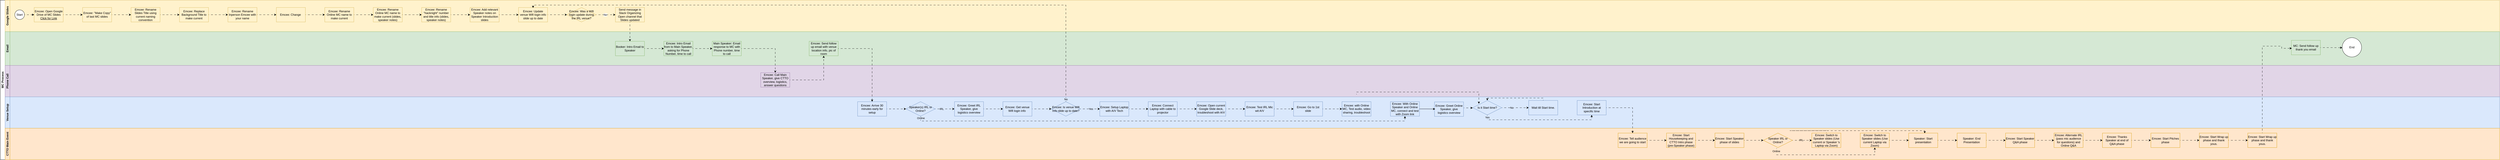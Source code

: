 <mxfile version="26.0.10">
  <diagram id="prtHgNgQTEPvFCAcTncT" name="Page-1">
    <mxGraphModel dx="3877" dy="2023" grid="1" gridSize="10" guides="1" tooltips="1" connect="1" arrows="1" fold="1" page="1" pageScale="1" pageWidth="827" pageHeight="1169" math="0" shadow="0">
      <root>
        <mxCell id="0" />
        <mxCell id="1" parent="0" />
        <mxCell id="dNxyNK7c78bLwvsdeMH5-19" value="MC Process" style="swimlane;html=1;childLayout=stackLayout;resizeParent=1;resizeParentMax=0;horizontal=0;startSize=20;horizontalStack=0;" parent="1" vertex="1">
          <mxGeometry x="160" y="120" width="10320" height="660" as="geometry" />
        </mxCell>
        <mxCell id="dNxyNK7c78bLwvsdeMH5-27" value="" style="edgeStyle=orthogonalEdgeStyle;rounded=0;orthogonalLoop=1;jettySize=auto;html=1;dashed=1;endArrow=none;endFill=0;flowAnimation=1;" parent="dNxyNK7c78bLwvsdeMH5-19" edge="1">
          <mxGeometry relative="1" as="geometry">
            <mxPoint x="180" y="90.0" as="sourcePoint" />
            <mxPoint x="180.029" y="150" as="targetPoint" />
          </mxGeometry>
        </mxCell>
        <mxCell id="dNxyNK7c78bLwvsdeMH5-31" style="edgeStyle=orthogonalEdgeStyle;rounded=0;orthogonalLoop=1;jettySize=auto;html=1;endArrow=classic;endFill=1;flowAnimation=1;" parent="dNxyNK7c78bLwvsdeMH5-19" edge="1">
          <mxGeometry relative="1" as="geometry">
            <mxPoint x="300.029" y="160.029" as="sourcePoint" />
            <mxPoint x="300" y="90.0" as="targetPoint" />
          </mxGeometry>
        </mxCell>
        <mxCell id="dNxyNK7c78bLwvsdeMH5-35" style="edgeStyle=orthogonalEdgeStyle;rounded=0;orthogonalLoop=1;jettySize=auto;html=1;endArrow=classic;endFill=1;" parent="dNxyNK7c78bLwvsdeMH5-19" edge="1">
          <mxGeometry relative="1" as="geometry">
            <mxPoint x="300" y="200" as="sourcePoint" />
          </mxGeometry>
        </mxCell>
        <mxCell id="dNxyNK7c78bLwvsdeMH5-38" style="edgeStyle=orthogonalEdgeStyle;rounded=0;orthogonalLoop=1;jettySize=auto;html=1;endArrow=classic;endFill=1;" parent="dNxyNK7c78bLwvsdeMH5-19" edge="1">
          <mxGeometry relative="1" as="geometry">
            <Array as="points">
              <mxPoint x="180" y="340" />
              <mxPoint x="400" y="340" />
            </Array>
            <mxPoint x="180.029" y="210" as="sourcePoint" />
          </mxGeometry>
        </mxCell>
        <mxCell id="JT1Y_9tIaNJaj05C3qr--105" value="Google Slides" style="swimlane;html=1;startSize=20;horizontal=0;fillColor=#fff2cc;strokeColor=#d6b656;swimlaneFillColor=#FFF2CC;" parent="dNxyNK7c78bLwvsdeMH5-19" vertex="1">
          <mxGeometry x="20" width="10300" height="130" as="geometry" />
        </mxCell>
        <mxCell id="JT1Y_9tIaNJaj05C3qr--108" value="" style="edgeStyle=orthogonalEdgeStyle;rounded=0;orthogonalLoop=1;jettySize=auto;html=1;" parent="JT1Y_9tIaNJaj05C3qr--105" edge="1">
          <mxGeometry relative="1" as="geometry">
            <mxPoint x="200" y="60.0" as="sourcePoint" />
          </mxGeometry>
        </mxCell>
        <mxCell id="JT1Y_9tIaNJaj05C3qr--111" value="" style="edgeStyle=orthogonalEdgeStyle;rounded=0;orthogonalLoop=1;jettySize=auto;html=1;" parent="JT1Y_9tIaNJaj05C3qr--105" edge="1">
          <mxGeometry relative="1" as="geometry">
            <mxPoint x="440" y="40" as="sourcePoint" />
          </mxGeometry>
        </mxCell>
        <mxCell id="JT1Y_9tIaNJaj05C3qr--112" value="" style="edgeStyle=orthogonalEdgeStyle;rounded=0;orthogonalLoop=1;jettySize=auto;html=1;" parent="JT1Y_9tIaNJaj05C3qr--105" edge="1">
          <mxGeometry relative="1" as="geometry">
            <mxPoint x="1050" y="40" as="sourcePoint" />
          </mxGeometry>
        </mxCell>
        <mxCell id="JT1Y_9tIaNJaj05C3qr--106" value="" style="edgeStyle=orthogonalEdgeStyle;rounded=0;orthogonalLoop=1;jettySize=auto;html=1;entryX=0;entryY=0.5;entryDx=0;entryDy=0;flowAnimation=1;" parent="JT1Y_9tIaNJaj05C3qr--105" source="JT1Y_9tIaNJaj05C3qr--107" target="JT1Y_9tIaNJaj05C3qr--110" edge="1">
          <mxGeometry relative="1" as="geometry">
            <mxPoint x="120" y="80.0" as="targetPoint" />
          </mxGeometry>
        </mxCell>
        <mxCell id="JT1Y_9tIaNJaj05C3qr--107" value="Start" style="ellipse;whiteSpace=wrap;html=1;" parent="JT1Y_9tIaNJaj05C3qr--105" vertex="1">
          <mxGeometry x="40" y="40" width="40" height="40" as="geometry" />
        </mxCell>
        <mxCell id="JT1Y_9tIaNJaj05C3qr--109" value="" style="edgeStyle=orthogonalEdgeStyle;rounded=0;orthogonalLoop=1;jettySize=auto;html=1;flowAnimation=1;" parent="JT1Y_9tIaNJaj05C3qr--105" source="JT1Y_9tIaNJaj05C3qr--110" target="JT1Y_9tIaNJaj05C3qr--114" edge="1">
          <mxGeometry relative="1" as="geometry" />
        </mxCell>
        <UserObject label="Emcee:&amp;nbsp;Open Google Drive of MC Slides&lt;div&gt;&lt;u&gt;Click for Link&lt;/u&gt;&lt;/div&gt;" link="https://drive.google.com/drive/u/0/folders/1-Nutsg_LwCmJnNohKdq3YH4E-GvBCHed" linkTarget="_blank" id="JT1Y_9tIaNJaj05C3qr--110">
          <mxCell style="rounded=0;whiteSpace=wrap;html=1;fillColor=#FFF2CC;strokeColor=#D6B656;comic=0;" parent="JT1Y_9tIaNJaj05C3qr--105" vertex="1">
            <mxGeometry x="120" y="30" width="120" height="60" as="geometry" />
          </mxCell>
        </UserObject>
        <mxCell id="JT1Y_9tIaNJaj05C3qr--113" value="" style="edgeStyle=orthogonalEdgeStyle;rounded=0;orthogonalLoop=1;jettySize=auto;html=1;flowAnimation=1;" parent="JT1Y_9tIaNJaj05C3qr--105" source="JT1Y_9tIaNJaj05C3qr--114" target="JT1Y_9tIaNJaj05C3qr--115" edge="1">
          <mxGeometry relative="1" as="geometry" />
        </mxCell>
        <mxCell id="JT1Y_9tIaNJaj05C3qr--114" value="Emcee:&amp;nbsp;&quot;Make Copy&quot; of last MC slides" style="rounded=0;whiteSpace=wrap;html=1;fillColor=#FFF2CC;strokeColor=#D6B656;" parent="JT1Y_9tIaNJaj05C3qr--105" vertex="1">
          <mxGeometry x="320" y="30" width="120" height="60" as="geometry" />
        </mxCell>
        <mxCell id="JT1Y_9tIaNJaj05C3qr--118" value="" style="edgeStyle=orthogonalEdgeStyle;rounded=0;orthogonalLoop=1;jettySize=auto;html=1;flowAnimation=1;" parent="JT1Y_9tIaNJaj05C3qr--105" source="JT1Y_9tIaNJaj05C3qr--115" target="JT1Y_9tIaNJaj05C3qr--117" edge="1">
          <mxGeometry relative="1" as="geometry" />
        </mxCell>
        <mxCell id="JT1Y_9tIaNJaj05C3qr--115" value="Emcee: Rename Slides Title using current naming convention" style="rounded=0;whiteSpace=wrap;html=1;fillColor=#FFF2CC;strokeColor=#D6B656;" parent="JT1Y_9tIaNJaj05C3qr--105" vertex="1">
          <mxGeometry x="520" y="30" width="120" height="60" as="geometry" />
        </mxCell>
        <mxCell id="JT1Y_9tIaNJaj05C3qr--120" value="" style="edgeStyle=orthogonalEdgeStyle;rounded=0;orthogonalLoop=1;jettySize=auto;html=1;flowAnimation=1;" parent="JT1Y_9tIaNJaj05C3qr--105" source="JT1Y_9tIaNJaj05C3qr--117" target="JT1Y_9tIaNJaj05C3qr--119" edge="1">
          <mxGeometry relative="1" as="geometry" />
        </mxCell>
        <mxCell id="JT1Y_9tIaNJaj05C3qr--117" value="Emcee: Replace Background Title to make current" style="rounded=0;whiteSpace=wrap;html=1;fillColor=#FFF2CC;strokeColor=#D6B656;" parent="JT1Y_9tIaNJaj05C3qr--105" vertex="1">
          <mxGeometry x="720" y="30" width="120" height="60" as="geometry" />
        </mxCell>
        <mxCell id="JT1Y_9tIaNJaj05C3qr--122" value="" style="edgeStyle=orthogonalEdgeStyle;rounded=0;orthogonalLoop=1;jettySize=auto;html=1;flowAnimation=1;" parent="JT1Y_9tIaNJaj05C3qr--105" source="JT1Y_9tIaNJaj05C3qr--119" target="JT1Y_9tIaNJaj05C3qr--121" edge="1">
          <mxGeometry relative="1" as="geometry" />
        </mxCell>
        <mxCell id="JT1Y_9tIaNJaj05C3qr--119" value="Emcee: Rename Inperson Emcee with your name" style="rounded=0;whiteSpace=wrap;html=1;fillColor=#FFF2CC;strokeColor=#D6B656;" parent="JT1Y_9tIaNJaj05C3qr--105" vertex="1">
          <mxGeometry x="920" y="30" width="120" height="60" as="geometry" />
        </mxCell>
        <mxCell id="JT1Y_9tIaNJaj05C3qr--124" value="" style="edgeStyle=orthogonalEdgeStyle;rounded=0;orthogonalLoop=1;jettySize=auto;html=1;flowAnimation=1;" parent="JT1Y_9tIaNJaj05C3qr--105" source="JT1Y_9tIaNJaj05C3qr--121" target="JT1Y_9tIaNJaj05C3qr--123" edge="1">
          <mxGeometry relative="1" as="geometry" />
        </mxCell>
        <mxCell id="JT1Y_9tIaNJaj05C3qr--121" value="Emcee: Change&amp;nbsp;" style="rounded=0;whiteSpace=wrap;html=1;fillColor=#FFF2CC;strokeColor=#D6B656;" parent="JT1Y_9tIaNJaj05C3qr--105" vertex="1">
          <mxGeometry x="1120" y="30" width="120" height="60" as="geometry" />
        </mxCell>
        <mxCell id="JT1Y_9tIaNJaj05C3qr--126" value="" style="edgeStyle=orthogonalEdgeStyle;rounded=0;orthogonalLoop=1;jettySize=auto;html=1;flowAnimation=1;" parent="JT1Y_9tIaNJaj05C3qr--105" source="JT1Y_9tIaNJaj05C3qr--123" target="JT1Y_9tIaNJaj05C3qr--125" edge="1">
          <mxGeometry relative="1" as="geometry" />
        </mxCell>
        <mxCell id="JT1Y_9tIaNJaj05C3qr--123" value="Emcee: Rename Online MC name to make current" style="rounded=0;whiteSpace=wrap;html=1;fillColor=#FFF2CC;strokeColor=#D6B656;" parent="JT1Y_9tIaNJaj05C3qr--105" vertex="1">
          <mxGeometry x="1320" y="30" width="120" height="60" as="geometry" />
        </mxCell>
        <mxCell id="JT1Y_9tIaNJaj05C3qr--128" value="" style="edgeStyle=orthogonalEdgeStyle;rounded=0;orthogonalLoop=1;jettySize=auto;html=1;flowAnimation=1;" parent="JT1Y_9tIaNJaj05C3qr--105" source="JT1Y_9tIaNJaj05C3qr--125" target="JT1Y_9tIaNJaj05C3qr--127" edge="1">
          <mxGeometry relative="1" as="geometry" />
        </mxCell>
        <mxCell id="JT1Y_9tIaNJaj05C3qr--125" value="Emcee: Rename Online MC name to make current (slides, speaker notes)" style="rounded=0;whiteSpace=wrap;html=1;fillColor=#FFF2CC;strokeColor=#D6B656;" parent="JT1Y_9tIaNJaj05C3qr--105" vertex="1">
          <mxGeometry x="1520" y="30" width="120" height="60" as="geometry" />
        </mxCell>
        <mxCell id="JT1Y_9tIaNJaj05C3qr--130" value="" style="edgeStyle=orthogonalEdgeStyle;rounded=0;orthogonalLoop=1;jettySize=auto;html=1;flowAnimation=1;" parent="JT1Y_9tIaNJaj05C3qr--105" source="JT1Y_9tIaNJaj05C3qr--127" target="JT1Y_9tIaNJaj05C3qr--129" edge="1">
          <mxGeometry relative="1" as="geometry" />
        </mxCell>
        <mxCell id="JT1Y_9tIaNJaj05C3qr--127" value="Emcee: Rename &quot;hacknight&quot; number and title info (slides, speaker notes)" style="rounded=0;whiteSpace=wrap;html=1;fillColor=#FFF2CC;strokeColor=#D6B656;" parent="JT1Y_9tIaNJaj05C3qr--105" vertex="1">
          <mxGeometry x="1720" y="30" width="120" height="60" as="geometry" />
        </mxCell>
        <mxCell id="JT1Y_9tIaNJaj05C3qr--129" value="Emcee: Add relevant Speaker notes on Speaker Introduction slides" style="rounded=0;whiteSpace=wrap;html=1;fillColor=#FFF2CC;strokeColor=#D6B656;" parent="JT1Y_9tIaNJaj05C3qr--105" vertex="1">
          <mxGeometry x="1920" y="30" width="120" height="60" as="geometry" />
        </mxCell>
        <mxCell id="JT1Y_9tIaNJaj05C3qr--141" value="" style="edgeStyle=orthogonalEdgeStyle;rounded=0;orthogonalLoop=1;jettySize=auto;html=1;flowAnimation=1;" parent="JT1Y_9tIaNJaj05C3qr--105" source="JT1Y_9tIaNJaj05C3qr--131" target="JT1Y_9tIaNJaj05C3qr--140" edge="1">
          <mxGeometry relative="1" as="geometry" />
        </mxCell>
        <mxCell id="JT1Y_9tIaNJaj05C3qr--131" value="Emcee: Update venue Wifi login info slide up to date" style="rounded=0;whiteSpace=wrap;html=1;fillColor=#FFF2CC;strokeColor=#D6B656;" parent="JT1Y_9tIaNJaj05C3qr--105" vertex="1">
          <mxGeometry x="2120" y="30" width="120" height="60" as="geometry" />
        </mxCell>
        <mxCell id="JT1Y_9tIaNJaj05C3qr--132" value="" style="edgeStyle=orthogonalEdgeStyle;rounded=0;orthogonalLoop=1;jettySize=auto;html=1;flowAnimation=1;" parent="JT1Y_9tIaNJaj05C3qr--105" source="JT1Y_9tIaNJaj05C3qr--129" target="JT1Y_9tIaNJaj05C3qr--131" edge="1">
          <mxGeometry relative="1" as="geometry" />
        </mxCell>
        <mxCell id="JT1Y_9tIaNJaj05C3qr--144" value="" style="edgeStyle=orthogonalEdgeStyle;rounded=0;orthogonalLoop=1;jettySize=auto;html=1;flowAnimation=1;" parent="JT1Y_9tIaNJaj05C3qr--105" source="JT1Y_9tIaNJaj05C3qr--140" target="JT1Y_9tIaNJaj05C3qr--143" edge="1">
          <mxGeometry relative="1" as="geometry" />
        </mxCell>
        <mxCell id="JT1Y_9tIaNJaj05C3qr--145" value="No" style="edgeLabel;html=1;align=center;verticalAlign=middle;resizable=0;points=[];" parent="JT1Y_9tIaNJaj05C3qr--144" vertex="1" connectable="0">
          <mxGeometry x="-0.066" relative="1" as="geometry">
            <mxPoint as="offset" />
          </mxGeometry>
        </mxCell>
        <mxCell id="JT1Y_9tIaNJaj05C3qr--140" value="Emcee: Was a Wifi login update during the IRL venue?" style="rhombus;whiteSpace=wrap;html=1;fillColor=#FFF2CC;strokeColor=#D6B656;" parent="JT1Y_9tIaNJaj05C3qr--105" vertex="1">
          <mxGeometry x="2320" y="30" width="120" height="60" as="geometry" />
        </mxCell>
        <mxCell id="JT1Y_9tIaNJaj05C3qr--143" value="Send message in Slack Organizing Open channel that Slides updated" style="rounded=0;whiteSpace=wrap;html=1;fillColor=#FFF2CC;strokeColor=#D6B656;" parent="JT1Y_9tIaNJaj05C3qr--105" vertex="1">
          <mxGeometry x="2520" y="30" width="120" height="60" as="geometry" />
        </mxCell>
        <mxCell id="dNxyNK7c78bLwvsdeMH5-20" value="Email" style="swimlane;html=1;startSize=20;horizontal=0;fillColor=#d5e8d4;strokeColor=#82b366;swimlaneFillColor=#D5E8D4;" parent="dNxyNK7c78bLwvsdeMH5-19" vertex="1">
          <mxGeometry x="20" y="130" width="10300" height="140" as="geometry" />
        </mxCell>
        <mxCell id="JT1Y_9tIaNJaj05C3qr--2" value="" style="edgeStyle=orthogonalEdgeStyle;rounded=0;orthogonalLoop=1;jettySize=auto;html=1;" parent="dNxyNK7c78bLwvsdeMH5-20" edge="1">
          <mxGeometry relative="1" as="geometry">
            <mxPoint x="200" y="60.0" as="sourcePoint" />
          </mxGeometry>
        </mxCell>
        <mxCell id="JT1Y_9tIaNJaj05C3qr--7" value="" style="edgeStyle=orthogonalEdgeStyle;rounded=0;orthogonalLoop=1;jettySize=auto;html=1;" parent="dNxyNK7c78bLwvsdeMH5-20" edge="1">
          <mxGeometry relative="1" as="geometry">
            <mxPoint x="440" y="40" as="sourcePoint" />
          </mxGeometry>
        </mxCell>
        <mxCell id="JT1Y_9tIaNJaj05C3qr--17" value="" style="edgeStyle=orthogonalEdgeStyle;rounded=0;orthogonalLoop=1;jettySize=auto;html=1;" parent="dNxyNK7c78bLwvsdeMH5-20" edge="1">
          <mxGeometry relative="1" as="geometry">
            <mxPoint x="1050" y="40" as="sourcePoint" />
          </mxGeometry>
        </mxCell>
        <mxCell id="JT1Y_9tIaNJaj05C3qr--266" value="MC: Send follow up thank you email" style="rounded=0;whiteSpace=wrap;html=1;fillColor=#D5E8D4;strokeColor=#82B366;" parent="dNxyNK7c78bLwvsdeMH5-20" vertex="1">
          <mxGeometry x="9440" y="36" width="120" height="60" as="geometry" />
        </mxCell>
        <mxCell id="JT1Y_9tIaNJaj05C3qr--273" value="End" style="ellipse;whiteSpace=wrap;html=1;" parent="dNxyNK7c78bLwvsdeMH5-20" vertex="1">
          <mxGeometry x="9650" y="25" width="80" height="80" as="geometry" />
        </mxCell>
        <mxCell id="JT1Y_9tIaNJaj05C3qr--272" value="" style="edgeStyle=orthogonalEdgeStyle;rounded=0;orthogonalLoop=1;jettySize=auto;html=1;entryX=0.002;entryY=0.518;entryDx=0;entryDy=0;entryPerimeter=0;flowAnimation=1;" parent="dNxyNK7c78bLwvsdeMH5-20" source="JT1Y_9tIaNJaj05C3qr--266" target="JT1Y_9tIaNJaj05C3qr--273" edge="1">
          <mxGeometry relative="1" as="geometry">
            <mxPoint x="8319" y="65" as="targetPoint" />
          </mxGeometry>
        </mxCell>
        <mxCell id="dNxyNK7c78bLwvsdeMH5-21" value="Phone Call" style="swimlane;html=1;startSize=20;horizontal=0;fillColor=#e1d5e7;strokeColor=#9673a6;swimlaneFillColor=#E1D5E7;" parent="dNxyNK7c78bLwvsdeMH5-19" vertex="1">
          <mxGeometry x="20" y="270" width="10300" height="130" as="geometry" />
        </mxCell>
        <mxCell id="dNxyNK7c78bLwvsdeMH5-29" value="" style="edgeStyle=orthogonalEdgeStyle;rounded=0;orthogonalLoop=1;jettySize=auto;html=1;endArrow=classic;endFill=1;" parent="dNxyNK7c78bLwvsdeMH5-21" edge="1">
          <mxGeometry relative="1" as="geometry">
            <mxPoint x="200" y="60" as="sourcePoint" />
          </mxGeometry>
        </mxCell>
        <mxCell id="dNxyNK7c78bLwvsdeMH5-22" value="Venue Setup" style="swimlane;html=1;startSize=20;horizontal=0;fillColor=#dae8fc;strokeColor=#6c8ebf;swimlaneFillColor=#DAE8FC;" parent="dNxyNK7c78bLwvsdeMH5-19" vertex="1">
          <mxGeometry x="20" y="400" width="10300" height="130" as="geometry" />
        </mxCell>
        <mxCell id="dNxyNK7c78bLwvsdeMH5-37" value="" style="edgeStyle=orthogonalEdgeStyle;rounded=0;orthogonalLoop=1;jettySize=auto;html=1;endArrow=classic;endFill=1;" parent="dNxyNK7c78bLwvsdeMH5-22" edge="1">
          <mxGeometry relative="1" as="geometry">
            <mxPoint x="320" y="50" as="sourcePoint" />
          </mxGeometry>
        </mxCell>
        <mxCell id="JT1Y_9tIaNJaj05C3qr--50" style="edgeStyle=orthogonalEdgeStyle;rounded=0;orthogonalLoop=1;jettySize=auto;html=1;flowAnimation=1;entryX=0.5;entryY=1;entryDx=0;entryDy=0;" parent="dNxyNK7c78bLwvsdeMH5-22" source="JT1Y_9tIaNJaj05C3qr--47" target="JT1Y_9tIaNJaj05C3qr--155" edge="1">
          <mxGeometry relative="1" as="geometry">
            <mxPoint x="5298.876" y="150" as="targetPoint" />
            <Array as="points">
              <mxPoint x="3780" y="100" />
              <mxPoint x="5780" y="100" />
            </Array>
          </mxGeometry>
        </mxCell>
        <mxCell id="JT1Y_9tIaNJaj05C3qr--292" value="Online" style="edgeLabel;html=1;align=center;verticalAlign=middle;resizable=0;points=[];labelBackgroundColor=#DAE8FC;" parent="JT1Y_9tIaNJaj05C3qr--50" vertex="1" connectable="0">
          <mxGeometry x="-0.992" y="1" relative="1" as="geometry">
            <mxPoint as="offset" />
          </mxGeometry>
        </mxCell>
        <mxCell id="JT1Y_9tIaNJaj05C3qr--52" value="" style="edgeStyle=orthogonalEdgeStyle;rounded=0;orthogonalLoop=1;jettySize=auto;html=1;flowAnimation=1;" parent="dNxyNK7c78bLwvsdeMH5-22" source="JT1Y_9tIaNJaj05C3qr--47" target="JT1Y_9tIaNJaj05C3qr--51" edge="1">
          <mxGeometry relative="1" as="geometry" />
        </mxCell>
        <mxCell id="JT1Y_9tIaNJaj05C3qr--142" value="IRL" style="edgeLabel;html=1;align=center;verticalAlign=middle;resizable=0;points=[];labelBackgroundColor=#DAE8FC;" parent="JT1Y_9tIaNJaj05C3qr--52" vertex="1" connectable="0">
          <mxGeometry x="-0.325" relative="1" as="geometry">
            <mxPoint as="offset" />
          </mxGeometry>
        </mxCell>
        <mxCell id="JT1Y_9tIaNJaj05C3qr--49" style="edgeStyle=orthogonalEdgeStyle;rounded=0;orthogonalLoop=1;jettySize=auto;html=1;entryX=0;entryY=0.5;entryDx=0;entryDy=0;flowAnimation=1;" parent="dNxyNK7c78bLwvsdeMH5-22" source="JT1Y_9tIaNJaj05C3qr--44" target="JT1Y_9tIaNJaj05C3qr--47" edge="1">
          <mxGeometry relative="1" as="geometry" />
        </mxCell>
        <mxCell id="JT1Y_9tIaNJaj05C3qr--54" value="" style="edgeStyle=orthogonalEdgeStyle;rounded=0;orthogonalLoop=1;jettySize=auto;html=1;flowAnimation=1;" parent="dNxyNK7c78bLwvsdeMH5-22" source="JT1Y_9tIaNJaj05C3qr--51" target="JT1Y_9tIaNJaj05C3qr--53" edge="1">
          <mxGeometry relative="1" as="geometry" />
        </mxCell>
        <mxCell id="JT1Y_9tIaNJaj05C3qr--56" value="" style="edgeStyle=orthogonalEdgeStyle;rounded=0;orthogonalLoop=1;jettySize=auto;html=1;flowAnimation=1;" parent="dNxyNK7c78bLwvsdeMH5-22" source="JT1Y_9tIaNJaj05C3qr--53" target="JT1Y_9tIaNJaj05C3qr--55" edge="1">
          <mxGeometry relative="1" as="geometry" />
        </mxCell>
        <mxCell id="JT1Y_9tIaNJaj05C3qr--136" value="" style="edgeStyle=orthogonalEdgeStyle;rounded=0;orthogonalLoop=1;jettySize=auto;html=1;flowAnimation=1;" parent="dNxyNK7c78bLwvsdeMH5-22" source="JT1Y_9tIaNJaj05C3qr--133" target="JT1Y_9tIaNJaj05C3qr--135" edge="1">
          <mxGeometry relative="1" as="geometry" />
        </mxCell>
        <mxCell id="JT1Y_9tIaNJaj05C3qr--134" value="" style="edgeStyle=orthogonalEdgeStyle;rounded=0;orthogonalLoop=1;jettySize=auto;html=1;flowAnimation=1;" parent="dNxyNK7c78bLwvsdeMH5-22" source="JT1Y_9tIaNJaj05C3qr--55" target="JT1Y_9tIaNJaj05C3qr--133" edge="1">
          <mxGeometry relative="1" as="geometry" />
        </mxCell>
        <mxCell id="JT1Y_9tIaNJaj05C3qr--137" value="Yes" style="edgeLabel;html=1;align=center;verticalAlign=middle;resizable=0;points=[];labelBackgroundColor=#DAE8FC;" parent="JT1Y_9tIaNJaj05C3qr--134" vertex="1" connectable="0">
          <mxGeometry x="0.057" relative="1" as="geometry">
            <mxPoint as="offset" />
          </mxGeometry>
        </mxCell>
        <mxCell id="JT1Y_9tIaNJaj05C3qr--148" value="" style="edgeStyle=orthogonalEdgeStyle;rounded=0;orthogonalLoop=1;jettySize=auto;html=1;flowAnimation=1;" parent="dNxyNK7c78bLwvsdeMH5-22" source="JT1Y_9tIaNJaj05C3qr--135" target="JT1Y_9tIaNJaj05C3qr--147" edge="1">
          <mxGeometry relative="1" as="geometry" />
        </mxCell>
        <mxCell id="JT1Y_9tIaNJaj05C3qr--135" value="Emcee: Connect Laptop with cable to projector" style="rounded=0;whiteSpace=wrap;html=1;fillColor=#DAE8FC;strokeColor=#6C8EBF;" parent="dNxyNK7c78bLwvsdeMH5-22" vertex="1">
          <mxGeometry x="4720" y="20" width="120" height="60" as="geometry" />
        </mxCell>
        <mxCell id="JT1Y_9tIaNJaj05C3qr--133" value="Emcee: Setup Laptop with A/V Tech" style="rounded=0;whiteSpace=wrap;html=1;fillColor=#DAE8FC;strokeColor=#6C8EBF;" parent="dNxyNK7c78bLwvsdeMH5-22" vertex="1">
          <mxGeometry x="4520" y="20" width="120" height="60" as="geometry" />
        </mxCell>
        <mxCell id="JT1Y_9tIaNJaj05C3qr--55" value="Emcee: Is venue Wifi Info slide up to date?" style="rhombus;whiteSpace=wrap;html=1;fillColor=#DAE8FC;strokeColor=#6C8EBF;" parent="dNxyNK7c78bLwvsdeMH5-22" vertex="1">
          <mxGeometry x="4320" y="20" width="120" height="60" as="geometry" />
        </mxCell>
        <mxCell id="JT1Y_9tIaNJaj05C3qr--53" value="Emcee: Get venue Wifi login info&amp;nbsp;" style="rounded=0;whiteSpace=wrap;html=1;fillColor=#DAE8FC;strokeColor=#6C8EBF;" parent="dNxyNK7c78bLwvsdeMH5-22" vertex="1">
          <mxGeometry x="4120" y="20" width="120" height="60" as="geometry" />
        </mxCell>
        <mxCell id="JT1Y_9tIaNJaj05C3qr--51" value="Emcee: Greet IRL Speaker, give logistics overview" style="rounded=0;whiteSpace=wrap;html=1;fillColor=#DAE8FC;strokeColor=#6C8EBF;" parent="dNxyNK7c78bLwvsdeMH5-22" vertex="1">
          <mxGeometry x="3920" y="20" width="120" height="60" as="geometry" />
        </mxCell>
        <mxCell id="JT1Y_9tIaNJaj05C3qr--47" value="Speaker(s) IRL or Online?" style="rhombus;whiteSpace=wrap;html=1;fillColor=#DAE8FC;strokeColor=#6C8EBF;" parent="dNxyNK7c78bLwvsdeMH5-22" vertex="1">
          <mxGeometry x="3720" y="20" width="120" height="60" as="geometry" />
        </mxCell>
        <mxCell id="JT1Y_9tIaNJaj05C3qr--44" value="Emcee: Arrive 30 minutes early for setup" style="rounded=0s;whiteSpace=wrap;html=1;fillColor=#DAE8FC;strokeColor=#6C8EBF;" parent="dNxyNK7c78bLwvsdeMH5-22" vertex="1">
          <mxGeometry x="3520" y="20" width="120" height="60" as="geometry" />
        </mxCell>
        <mxCell id="JT1Y_9tIaNJaj05C3qr--36" value="Emcee: Send follow up email with venue location info, pic of room" style="rounded=0;whiteSpace=wrap;html=1;fillColor=#D5E8D4;strokeColor=#82B366;" parent="dNxyNK7c78bLwvsdeMH5-22" vertex="1">
          <mxGeometry x="3320" y="-230" width="120" height="60" as="geometry" />
        </mxCell>
        <mxCell id="JT1Y_9tIaNJaj05C3qr--45" value="" style="edgeStyle=orthogonalEdgeStyle;rounded=0;orthogonalLoop=1;jettySize=auto;html=1;exitX=1;exitY=0.5;exitDx=0;exitDy=0;flowAnimation=1;" parent="dNxyNK7c78bLwvsdeMH5-22" source="JT1Y_9tIaNJaj05C3qr--36" target="JT1Y_9tIaNJaj05C3qr--44" edge="1">
          <mxGeometry relative="1" as="geometry">
            <mxPoint x="1180" y="-300" as="sourcePoint" />
          </mxGeometry>
        </mxCell>
        <mxCell id="JT1Y_9tIaNJaj05C3qr--34" value="Emcee: Call Main Speaker, give CTTO overview, logistics, answer questions" style="rounded=0;whiteSpace=wrap;html=1;fillColor=#E1D5E7;strokeColor=#9673A6;" parent="dNxyNK7c78bLwvsdeMH5-22" vertex="1">
          <mxGeometry x="3120" y="-100" width="120" height="60" as="geometry" />
        </mxCell>
        <mxCell id="JT1Y_9tIaNJaj05C3qr--32" value="Main Speaker: Email response to MC with Phone number, time to call" style="rounded=0;whiteSpace=wrap;html=1;fillColor=#D5E8D4;strokeColor=#82B366;" parent="dNxyNK7c78bLwvsdeMH5-22" vertex="1">
          <mxGeometry x="2920" y="-230" width="120" height="60" as="geometry" />
        </mxCell>
        <mxCell id="JT1Y_9tIaNJaj05C3qr--30" value="Emcee: Intro Email from to Main Speaker, asking for Phone Number, time to call" style="rounded=0;whiteSpace=wrap;html=1;fillColor=#D5E8D4;strokeColor=#82B366;" parent="dNxyNK7c78bLwvsdeMH5-22" vertex="1">
          <mxGeometry x="2720" y="-230" width="120" height="60" as="geometry" />
        </mxCell>
        <mxCell id="JT1Y_9tIaNJaj05C3qr--3" value="Booker: Intro Email to Speaker" style="rounded=0;whiteSpace=wrap;html=1;fillColor=#D5E8D4;strokeColor=#82B366;" parent="dNxyNK7c78bLwvsdeMH5-22" vertex="1">
          <mxGeometry x="2520" y="-230" width="120" height="60" as="geometry" />
        </mxCell>
        <mxCell id="JT1Y_9tIaNJaj05C3qr--37" value="" style="edgeStyle=orthogonalEdgeStyle;rounded=0;orthogonalLoop=1;jettySize=auto;html=1;flowAnimation=1;" parent="dNxyNK7c78bLwvsdeMH5-22" source="JT1Y_9tIaNJaj05C3qr--34" target="JT1Y_9tIaNJaj05C3qr--36" edge="1">
          <mxGeometry relative="1" as="geometry" />
        </mxCell>
        <mxCell id="JT1Y_9tIaNJaj05C3qr--35" value="" style="edgeStyle=orthogonalEdgeStyle;rounded=0;orthogonalLoop=1;jettySize=auto;html=1;flowAnimation=1;" parent="dNxyNK7c78bLwvsdeMH5-22" source="JT1Y_9tIaNJaj05C3qr--32" target="JT1Y_9tIaNJaj05C3qr--34" edge="1">
          <mxGeometry relative="1" as="geometry" />
        </mxCell>
        <mxCell id="JT1Y_9tIaNJaj05C3qr--33" value="" style="edgeStyle=orthogonalEdgeStyle;rounded=0;orthogonalLoop=1;jettySize=auto;html=1;flowAnimation=1;" parent="dNxyNK7c78bLwvsdeMH5-22" source="JT1Y_9tIaNJaj05C3qr--30" target="JT1Y_9tIaNJaj05C3qr--32" edge="1">
          <mxGeometry relative="1" as="geometry" />
        </mxCell>
        <mxCell id="JT1Y_9tIaNJaj05C3qr--31" value="" style="edgeStyle=orthogonalEdgeStyle;rounded=0;orthogonalLoop=1;jettySize=auto;html=1;flowAnimation=1;" parent="dNxyNK7c78bLwvsdeMH5-22" source="JT1Y_9tIaNJaj05C3qr--3" target="JT1Y_9tIaNJaj05C3qr--30" edge="1">
          <mxGeometry relative="1" as="geometry" />
        </mxCell>
        <mxCell id="JT1Y_9tIaNJaj05C3qr--150" value="" style="edgeStyle=orthogonalEdgeStyle;rounded=0;orthogonalLoop=1;jettySize=auto;html=1;flowAnimation=1;" parent="dNxyNK7c78bLwvsdeMH5-22" source="JT1Y_9tIaNJaj05C3qr--147" target="JT1Y_9tIaNJaj05C3qr--149" edge="1">
          <mxGeometry relative="1" as="geometry" />
        </mxCell>
        <mxCell id="JT1Y_9tIaNJaj05C3qr--147" value="Emcee: Open current Google Slide deck, troubleshoot with A/V" style="rounded=0;whiteSpace=wrap;html=1;fillColor=#DAE8FC;strokeColor=#6C8EBF;" parent="dNxyNK7c78bLwvsdeMH5-22" vertex="1">
          <mxGeometry x="4920" y="20" width="120" height="60" as="geometry" />
        </mxCell>
        <mxCell id="JT1Y_9tIaNJaj05C3qr--152" value="" style="edgeStyle=orthogonalEdgeStyle;rounded=0;orthogonalLoop=1;jettySize=auto;html=1;flowAnimation=1;" parent="dNxyNK7c78bLwvsdeMH5-22" source="JT1Y_9tIaNJaj05C3qr--149" target="JT1Y_9tIaNJaj05C3qr--151" edge="1">
          <mxGeometry relative="1" as="geometry" />
        </mxCell>
        <mxCell id="JT1Y_9tIaNJaj05C3qr--149" value="Emcee: Test IRL Mic wit A/V" style="rounded=0;whiteSpace=wrap;html=1;fillColor=#DAE8FC;strokeColor=#6C8EBF;" parent="dNxyNK7c78bLwvsdeMH5-22" vertex="1">
          <mxGeometry x="5120" y="20" width="120" height="60" as="geometry" />
        </mxCell>
        <mxCell id="JT1Y_9tIaNJaj05C3qr--154" value="" style="edgeStyle=orthogonalEdgeStyle;rounded=0;orthogonalLoop=1;jettySize=auto;html=1;flowAnimation=1;" parent="dNxyNK7c78bLwvsdeMH5-22" source="JT1Y_9tIaNJaj05C3qr--151" target="JT1Y_9tIaNJaj05C3qr--153" edge="1">
          <mxGeometry relative="1" as="geometry" />
        </mxCell>
        <mxCell id="JT1Y_9tIaNJaj05C3qr--151" value="Emcee: Go to 1st slide" style="rounded=0;whiteSpace=wrap;html=1;fillColor=#DAE8FC;strokeColor=#6C8EBF;" parent="dNxyNK7c78bLwvsdeMH5-22" vertex="1">
          <mxGeometry x="5320" y="20" width="120" height="60" as="geometry" />
        </mxCell>
        <mxCell id="JT1Y_9tIaNJaj05C3qr--153" value="Emcee: with Online MC, Test audio, video sharing, troubleshoot" style="rounded=0;whiteSpace=wrap;html=1;fillColor=#DAE8FC;strokeColor=#6C8EBF;" parent="dNxyNK7c78bLwvsdeMH5-22" vertex="1">
          <mxGeometry x="5520" y="20" width="120" height="60" as="geometry" />
        </mxCell>
        <mxCell id="JT1Y_9tIaNJaj05C3qr--155" value="Emcee: With Online Speaker and Online MC, connect and test with Zoom link" style="rounded=0;whiteSpace=wrap;html=1;fillColor=#DAE8FC;strokeColor=#6C8EBF;" parent="dNxyNK7c78bLwvsdeMH5-22" vertex="1">
          <mxGeometry x="5720" y="20" width="120" height="60" as="geometry" />
        </mxCell>
        <mxCell id="JT1Y_9tIaNJaj05C3qr--158" value="" style="edgeStyle=orthogonalEdgeStyle;rounded=0;orthogonalLoop=1;jettySize=auto;html=1;flowAnimation=1;exitX=1.001;exitY=0.462;exitDx=0;exitDy=0;exitPerimeter=0;entryX=0;entryY=0.5;entryDx=0;entryDy=0;" parent="dNxyNK7c78bLwvsdeMH5-22" target="JT1Y_9tIaNJaj05C3qr--157" edge="1">
          <mxGeometry relative="1" as="geometry">
            <mxPoint x="6023.12" y="45.72" as="sourcePoint" />
            <mxPoint x="6050" y="80" as="targetPoint" />
          </mxGeometry>
        </mxCell>
        <mxCell id="JT1Y_9tIaNJaj05C3qr--240" value="" style="edgeStyle=orthogonalEdgeStyle;rounded=0;orthogonalLoop=1;jettySize=auto;html=1;exitX=0.5;exitY=1;exitDx=0;exitDy=0;flowAnimation=1;" parent="dNxyNK7c78bLwvsdeMH5-22" source="JT1Y_9tIaNJaj05C3qr--157" target="JT1Y_9tIaNJaj05C3qr--239" edge="1">
          <mxGeometry relative="1" as="geometry">
            <Array as="points">
              <mxPoint x="6120" y="95" />
              <mxPoint x="6551" y="95" />
            </Array>
          </mxGeometry>
        </mxCell>
        <mxCell id="JT1Y_9tIaNJaj05C3qr--248" value="Yes" style="edgeLabel;html=1;align=center;verticalAlign=middle;resizable=0;points=[];labelBackgroundColor=#DAE8FC;" parent="JT1Y_9tIaNJaj05C3qr--240" vertex="1" connectable="0">
          <mxGeometry x="-0.958" relative="1" as="geometry">
            <mxPoint as="offset" />
          </mxGeometry>
        </mxCell>
        <mxCell id="JT1Y_9tIaNJaj05C3qr--160" value="" style="edgeStyle=orthogonalEdgeStyle;rounded=0;orthogonalLoop=1;jettySize=auto;html=1;flowAnimation=1;" parent="dNxyNK7c78bLwvsdeMH5-22" source="JT1Y_9tIaNJaj05C3qr--157" target="JT1Y_9tIaNJaj05C3qr--159" edge="1">
          <mxGeometry relative="1" as="geometry" />
        </mxCell>
        <mxCell id="JT1Y_9tIaNJaj05C3qr--244" value="No" style="edgeLabel;html=1;align=center;verticalAlign=middle;resizable=0;points=[];labelBackgroundColor=#DAE8FC;" parent="JT1Y_9tIaNJaj05C3qr--160" vertex="1" connectable="0">
          <mxGeometry x="-0.257" relative="1" as="geometry">
            <mxPoint as="offset" />
          </mxGeometry>
        </mxCell>
        <mxCell id="JT1Y_9tIaNJaj05C3qr--243" style="edgeStyle=orthogonalEdgeStyle;rounded=0;orthogonalLoop=1;jettySize=auto;html=1;entryX=0.5;entryY=0;entryDx=0;entryDy=0;exitX=0.5;exitY=0;exitDx=0;exitDy=0;flowAnimation=1;" parent="dNxyNK7c78bLwvsdeMH5-22" source="JT1Y_9tIaNJaj05C3qr--159" target="JT1Y_9tIaNJaj05C3qr--157" edge="1">
          <mxGeometry relative="1" as="geometry">
            <Array as="points">
              <mxPoint x="6238" y="4.96" />
              <mxPoint x="6038" y="4.96" />
            </Array>
          </mxGeometry>
        </mxCell>
        <mxCell id="JT1Y_9tIaNJaj05C3qr--157" value="Is it Start time?" style="rhombus;whiteSpace=wrap;html=1;fillColor=#DAE8FC;strokeColor=#6C8EBF;" parent="dNxyNK7c78bLwvsdeMH5-22" vertex="1">
          <mxGeometry x="6060" y="14.96" width="120" height="60" as="geometry" />
        </mxCell>
        <mxCell id="JT1Y_9tIaNJaj05C3qr--159" value="Wait till Start time." style="rounded=0;whiteSpace=wrap;html=1;fillColor=#DAE8FC;strokeColor=#6C8EBF;" parent="dNxyNK7c78bLwvsdeMH5-22" vertex="1">
          <mxGeometry x="6291" y="14.96" width="120" height="60" as="geometry" />
        </mxCell>
        <mxCell id="JT1Y_9tIaNJaj05C3qr--239" value="Emcee: Start Introduction at specific time" style="rounded=0;whiteSpace=wrap;html=1;fillColor=#DAE8FC;strokeColor=#6C8EBF;" parent="dNxyNK7c78bLwvsdeMH5-22" vertex="1">
          <mxGeometry x="6491" y="14.96" width="120" height="60" as="geometry" />
        </mxCell>
        <mxCell id="JT1Y_9tIaNJaj05C3qr--293" value="Emcee: Greet Online Speaker, give logistics overview" style="rounded=0;whiteSpace=wrap;html=1;fillColor=#DAE8FC;strokeColor=#6C8EBF;" parent="dNxyNK7c78bLwvsdeMH5-22" vertex="1">
          <mxGeometry x="5902" y="21" width="120" height="60" as="geometry" />
        </mxCell>
        <mxCell id="JT1Y_9tIaNJaj05C3qr--294" style="edgeStyle=orthogonalEdgeStyle;rounded=0;orthogonalLoop=1;jettySize=auto;html=1;entryX=0.024;entryY=0.489;entryDx=0;entryDy=0;entryPerimeter=0;" parent="dNxyNK7c78bLwvsdeMH5-22" source="JT1Y_9tIaNJaj05C3qr--155" target="JT1Y_9tIaNJaj05C3qr--293" edge="1">
          <mxGeometry relative="1" as="geometry" />
        </mxCell>
        <mxCell id="JT1Y_9tIaNJaj05C3qr--238" value="CTTO Main Event" style="swimlane;html=1;startSize=20;horizontal=0;fillColor=#ffe6cc;strokeColor=#d79b00;swimlaneFillColor=#FFE6CC;" parent="dNxyNK7c78bLwvsdeMH5-19" vertex="1">
          <mxGeometry x="20" y="530" width="10300" height="130" as="geometry" />
        </mxCell>
        <mxCell id="JT1Y_9tIaNJaj05C3qr--268" value="" style="edgeStyle=orthogonalEdgeStyle;rounded=0;orthogonalLoop=1;jettySize=auto;html=1;flowAnimation=1;" parent="JT1Y_9tIaNJaj05C3qr--238" source="JT1Y_9tIaNJaj05C3qr--261" target="JT1Y_9tIaNJaj05C3qr--267" edge="1">
          <mxGeometry relative="1" as="geometry" />
        </mxCell>
        <mxCell id="JT1Y_9tIaNJaj05C3qr--262" value="" style="edgeStyle=orthogonalEdgeStyle;rounded=0;orthogonalLoop=1;jettySize=auto;html=1;flowAnimation=1;" parent="JT1Y_9tIaNJaj05C3qr--238" source="JT1Y_9tIaNJaj05C3qr--259" target="JT1Y_9tIaNJaj05C3qr--261" edge="1">
          <mxGeometry relative="1" as="geometry" />
        </mxCell>
        <mxCell id="JT1Y_9tIaNJaj05C3qr--260" value="" style="edgeStyle=orthogonalEdgeStyle;rounded=0;orthogonalLoop=1;jettySize=auto;html=1;flowAnimation=1;" parent="JT1Y_9tIaNJaj05C3qr--238" source="JT1Y_9tIaNJaj05C3qr--257" target="JT1Y_9tIaNJaj05C3qr--259" edge="1">
          <mxGeometry relative="1" as="geometry" />
        </mxCell>
        <mxCell id="JT1Y_9tIaNJaj05C3qr--258" value="" style="edgeStyle=orthogonalEdgeStyle;rounded=0;orthogonalLoop=1;jettySize=auto;html=1;flowAnimation=1;" parent="JT1Y_9tIaNJaj05C3qr--238" source="JT1Y_9tIaNJaj05C3qr--255" target="JT1Y_9tIaNJaj05C3qr--257" edge="1">
          <mxGeometry relative="1" as="geometry" />
        </mxCell>
        <mxCell id="JT1Y_9tIaNJaj05C3qr--256" value="" style="edgeStyle=orthogonalEdgeStyle;rounded=0;orthogonalLoop=1;jettySize=auto;html=1;flowAnimation=1;" parent="JT1Y_9tIaNJaj05C3qr--238" source="JT1Y_9tIaNJaj05C3qr--253" target="JT1Y_9tIaNJaj05C3qr--255" edge="1">
          <mxGeometry relative="1" as="geometry" />
        </mxCell>
        <mxCell id="JT1Y_9tIaNJaj05C3qr--281" value="" style="edgeStyle=orthogonalEdgeStyle;rounded=0;orthogonalLoop=1;jettySize=auto;html=1;flowAnimation=1;" parent="JT1Y_9tIaNJaj05C3qr--238" source="JT1Y_9tIaNJaj05C3qr--278" target="JT1Y_9tIaNJaj05C3qr--280" edge="1">
          <mxGeometry relative="1" as="geometry" />
        </mxCell>
        <mxCell id="JT1Y_9tIaNJaj05C3qr--289" value="IRL" style="edgeLabel;html=1;align=center;verticalAlign=middle;resizable=0;points=[];labelBackgroundColor=#FFE6CC;" parent="JT1Y_9tIaNJaj05C3qr--281" vertex="1" connectable="0">
          <mxGeometry x="-0.102" y="1" relative="1" as="geometry">
            <mxPoint as="offset" />
          </mxGeometry>
        </mxCell>
        <mxCell id="JT1Y_9tIaNJaj05C3qr--283" value="" style="edgeStyle=orthogonalEdgeStyle;rounded=0;orthogonalLoop=1;jettySize=auto;html=1;exitX=0.456;exitY=1.047;exitDx=0;exitDy=0;exitPerimeter=0;flowAnimation=1;" parent="JT1Y_9tIaNJaj05C3qr--238" source="JT1Y_9tIaNJaj05C3qr--278" target="JT1Y_9tIaNJaj05C3qr--282" edge="1">
          <mxGeometry relative="1" as="geometry">
            <Array as="points">
              <mxPoint x="7315" y="110" />
              <mxPoint x="7720" y="110" />
            </Array>
          </mxGeometry>
        </mxCell>
        <mxCell id="JT1Y_9tIaNJaj05C3qr--288" value="Online" style="edgeLabel;html=1;align=center;verticalAlign=middle;resizable=0;points=[];labelBackgroundColor=#FFE6CC;" parent="JT1Y_9tIaNJaj05C3qr--283" vertex="1" connectable="0">
          <mxGeometry x="-0.977" y="-2" relative="1" as="geometry">
            <mxPoint y="6" as="offset" />
          </mxGeometry>
        </mxCell>
        <mxCell id="JT1Y_9tIaNJaj05C3qr--285" value="" style="edgeStyle=orthogonalEdgeStyle;rounded=0;orthogonalLoop=1;jettySize=auto;html=1;flowAnimation=1;" parent="JT1Y_9tIaNJaj05C3qr--238" source="JT1Y_9tIaNJaj05C3qr--282" target="JT1Y_9tIaNJaj05C3qr--284" edge="1">
          <mxGeometry relative="1" as="geometry" />
        </mxCell>
        <mxCell id="JT1Y_9tIaNJaj05C3qr--287" value="" style="edgeStyle=orthogonalEdgeStyle;rounded=0;orthogonalLoop=1;jettySize=auto;html=1;flowAnimation=1;" parent="JT1Y_9tIaNJaj05C3qr--238" source="JT1Y_9tIaNJaj05C3qr--284" target="JT1Y_9tIaNJaj05C3qr--286" edge="1">
          <mxGeometry relative="1" as="geometry" />
        </mxCell>
        <mxCell id="JT1Y_9tIaNJaj05C3qr--291" style="edgeStyle=orthogonalEdgeStyle;rounded=0;orthogonalLoop=1;jettySize=auto;html=1;entryX=0;entryY=0.5;entryDx=0;entryDy=0;flowAnimation=1;" parent="JT1Y_9tIaNJaj05C3qr--238" source="JT1Y_9tIaNJaj05C3qr--286" target="JT1Y_9tIaNJaj05C3qr--253" edge="1">
          <mxGeometry relative="1" as="geometry" />
        </mxCell>
        <mxCell id="JT1Y_9tIaNJaj05C3qr--290" style="edgeStyle=orthogonalEdgeStyle;rounded=0;orthogonalLoop=1;jettySize=auto;html=1;entryX=0.551;entryY=0.016;entryDx=0;entryDy=0;entryPerimeter=0;flowAnimation=1;" parent="JT1Y_9tIaNJaj05C3qr--238" source="JT1Y_9tIaNJaj05C3qr--280" target="JT1Y_9tIaNJaj05C3qr--284" edge="1">
          <mxGeometry relative="1" as="geometry">
            <Array as="points">
              <mxPoint x="7369" y="10" />
              <mxPoint x="7775" y="10" />
            </Array>
          </mxGeometry>
        </mxCell>
        <mxCell id="JT1Y_9tIaNJaj05C3qr--267" value="Emcee: Start Wrap up phase and thank yous." style="rounded=0;whiteSpace=wrap;html=1;fillColor=#FFE6CC;strokeColor=#D79B00;" parent="JT1Y_9tIaNJaj05C3qr--238" vertex="1">
          <mxGeometry x="9260" y="20" width="120" height="60" as="geometry" />
        </mxCell>
        <mxCell id="JT1Y_9tIaNJaj05C3qr--261" value="Emcee: Start Wrap up phase and thank yous." style="rounded=0;whiteSpace=wrap;html=1;fillColor=#FFE6CC;strokeColor=#D79B00;" parent="JT1Y_9tIaNJaj05C3qr--238" vertex="1">
          <mxGeometry x="9060" y="20" width="120" height="60" as="geometry" />
        </mxCell>
        <mxCell id="JT1Y_9tIaNJaj05C3qr--259" value="Emcee: Start Pitches phase" style="rounded=0;whiteSpace=wrap;html=1;fillColor=#FFE6CC;strokeColor=#D79B00;" parent="JT1Y_9tIaNJaj05C3qr--238" vertex="1">
          <mxGeometry x="8860" y="20" width="120" height="60" as="geometry" />
        </mxCell>
        <mxCell id="JT1Y_9tIaNJaj05C3qr--257" value="Emcee: Thanks Speaker at end of Q&amp;amp;A phase" style="rounded=0;whiteSpace=wrap;html=1;fillColor=#FFE6CC;strokeColor=#D79B00;" parent="JT1Y_9tIaNJaj05C3qr--238" vertex="1">
          <mxGeometry x="8660" y="20" width="120" height="60" as="geometry" />
        </mxCell>
        <mxCell id="JT1Y_9tIaNJaj05C3qr--255" value="Emcee: Alternate IRL (pass mic audience for questions) and Online Q&amp;amp;A" style="rounded=0;whiteSpace=wrap;html=1;fillColor=#FFE6CC;strokeColor=#D79B00;" parent="JT1Y_9tIaNJaj05C3qr--238" vertex="1">
          <mxGeometry x="8460" y="20" width="120" height="60" as="geometry" />
        </mxCell>
        <mxCell id="JT1Y_9tIaNJaj05C3qr--253" value="Emcee: Start Speaker Q&amp;amp;A phase" style="rounded=0;whiteSpace=wrap;html=1;fillColor=#FFE6CC;strokeColor=#D79B00;" parent="JT1Y_9tIaNJaj05C3qr--238" vertex="1">
          <mxGeometry x="8260" y="20" width="120" height="60" as="geometry" />
        </mxCell>
        <mxCell id="JT1Y_9tIaNJaj05C3qr--286" value="Speaker: End Presentation" style="rounded=0;whiteSpace=wrap;html=1;fillColor=#FFE6CC;strokeColor=#D79B00;" parent="JT1Y_9tIaNJaj05C3qr--238" vertex="1">
          <mxGeometry x="8060" y="20" width="120" height="60" as="geometry" />
        </mxCell>
        <mxCell id="JT1Y_9tIaNJaj05C3qr--284" value="Speaker: Start presentation" style="rounded=0;whiteSpace=wrap;html=1;fillColor=#FFE6CC;strokeColor=#D79B00;" parent="JT1Y_9tIaNJaj05C3qr--238" vertex="1">
          <mxGeometry x="7860" y="20" width="120" height="60" as="geometry" />
        </mxCell>
        <mxCell id="JT1Y_9tIaNJaj05C3qr--282" value="Emcee: Switch to Speaker slides (Use current Laptop via Zoom)" style="rounded=0;whiteSpace=wrap;html=1;fillColor=#FFE6CC;strokeColor=#D79B00;" parent="JT1Y_9tIaNJaj05C3qr--238" vertex="1">
          <mxGeometry x="7660" y="20" width="120" height="60" as="geometry" />
        </mxCell>
        <mxCell id="JT1Y_9tIaNJaj05C3qr--280" value="Emcee: Switch to Speaker slides (Use current or Speaker &#39;s Laptop via Zoom)" style="rounded=0;whiteSpace=wrap;html=1;fillColor=#FFE6CC;strokeColor=#D79B00;" parent="JT1Y_9tIaNJaj05C3qr--238" vertex="1">
          <mxGeometry x="7460" y="20" width="120" height="60" as="geometry" />
        </mxCell>
        <mxCell id="JT1Y_9tIaNJaj05C3qr--278" value="Speaker IRL or Online?" style="rhombus;whiteSpace=wrap;html=1;fillColor=#FFE6CC;strokeColor=#D79B00;" parent="JT1Y_9tIaNJaj05C3qr--238" vertex="1">
          <mxGeometry x="7260" y="20" width="120" height="60" as="geometry" />
        </mxCell>
        <mxCell id="JT1Y_9tIaNJaj05C3qr--251" value="Emcee: Start Speaker phase of slides" style="rounded=0;whiteSpace=wrap;html=1;fillColor=#FFE6CC;strokeColor=#D79B00;" parent="JT1Y_9tIaNJaj05C3qr--238" vertex="1">
          <mxGeometry x="7060" y="20" width="120" height="60" as="geometry" />
        </mxCell>
        <mxCell id="JT1Y_9tIaNJaj05C3qr--279" value="" style="edgeStyle=orthogonalEdgeStyle;rounded=0;orthogonalLoop=1;jettySize=auto;html=1;flowAnimation=1;" parent="JT1Y_9tIaNJaj05C3qr--238" source="JT1Y_9tIaNJaj05C3qr--251" target="JT1Y_9tIaNJaj05C3qr--278" edge="1">
          <mxGeometry relative="1" as="geometry" />
        </mxCell>
        <mxCell id="JT1Y_9tIaNJaj05C3qr--249" value="Emcee: Start Housekeeping and CTTO Intro phase (pre-Speaker phase)" style="rounded=0;whiteSpace=wrap;html=1;fillColor=#FFE6CC;strokeColor=#D79B00;" parent="JT1Y_9tIaNJaj05C3qr--238" vertex="1">
          <mxGeometry x="6860" y="20" width="120" height="60" as="geometry" />
        </mxCell>
        <mxCell id="JT1Y_9tIaNJaj05C3qr--252" value="" style="edgeStyle=orthogonalEdgeStyle;rounded=0;orthogonalLoop=1;jettySize=auto;html=1;flowAnimation=1;" parent="JT1Y_9tIaNJaj05C3qr--238" source="JT1Y_9tIaNJaj05C3qr--249" target="JT1Y_9tIaNJaj05C3qr--251" edge="1">
          <mxGeometry relative="1" as="geometry" />
        </mxCell>
        <mxCell id="JT1Y_9tIaNJaj05C3qr--241" value="Emcee: Tell audience we are going to start" style="rounded=0;whiteSpace=wrap;html=1;fillColor=#FFE6CC;strokeColor=#D79B00;" parent="JT1Y_9tIaNJaj05C3qr--238" vertex="1">
          <mxGeometry x="6660" y="20" width="120" height="60" as="geometry" />
        </mxCell>
        <mxCell id="JT1Y_9tIaNJaj05C3qr--250" value="" style="edgeStyle=orthogonalEdgeStyle;rounded=0;orthogonalLoop=1;jettySize=auto;html=1;flowAnimation=1;" parent="JT1Y_9tIaNJaj05C3qr--238" source="JT1Y_9tIaNJaj05C3qr--241" target="JT1Y_9tIaNJaj05C3qr--249" edge="1">
          <mxGeometry relative="1" as="geometry" />
        </mxCell>
        <mxCell id="JT1Y_9tIaNJaj05C3qr--138" style="edgeStyle=orthogonalEdgeStyle;rounded=0;orthogonalLoop=1;jettySize=auto;html=1;exitX=0.5;exitY=0;exitDx=0;exitDy=0;entryX=0.5;entryY=0.03;entryDx=0;entryDy=0;entryPerimeter=0;flowAnimation=1;" parent="dNxyNK7c78bLwvsdeMH5-19" source="JT1Y_9tIaNJaj05C3qr--55" target="JT1Y_9tIaNJaj05C3qr--131" edge="1">
          <mxGeometry relative="1" as="geometry">
            <mxPoint x="2200" y="30" as="targetPoint" />
            <Array as="points">
              <mxPoint x="4400" y="20" />
              <mxPoint x="2200" y="20" />
            </Array>
          </mxGeometry>
        </mxCell>
        <mxCell id="JT1Y_9tIaNJaj05C3qr--139" value="No" style="edgeLabel;html=1;align=center;verticalAlign=middle;resizable=0;points=[];labelBackgroundColor=#DAE8FC;" parent="JT1Y_9tIaNJaj05C3qr--138" vertex="1" connectable="0">
          <mxGeometry x="-0.961" relative="1" as="geometry">
            <mxPoint y="41" as="offset" />
          </mxGeometry>
        </mxCell>
        <mxCell id="JT1Y_9tIaNJaj05C3qr--146" style="edgeStyle=orthogonalEdgeStyle;rounded=0;orthogonalLoop=1;jettySize=auto;html=1;jumpStyle=gap;flowAnimation=1;" parent="dNxyNK7c78bLwvsdeMH5-19" source="JT1Y_9tIaNJaj05C3qr--143" target="JT1Y_9tIaNJaj05C3qr--3" edge="1">
          <mxGeometry relative="1" as="geometry" />
        </mxCell>
        <mxCell id="JT1Y_9tIaNJaj05C3qr--242" value="" style="edgeStyle=orthogonalEdgeStyle;rounded=0;orthogonalLoop=1;jettySize=auto;html=1;flowAnimation=1;" parent="dNxyNK7c78bLwvsdeMH5-19" source="JT1Y_9tIaNJaj05C3qr--239" target="JT1Y_9tIaNJaj05C3qr--241" edge="1">
          <mxGeometry relative="1" as="geometry" />
        </mxCell>
        <mxCell id="JT1Y_9tIaNJaj05C3qr--274" style="edgeStyle=orthogonalEdgeStyle;rounded=0;orthogonalLoop=1;jettySize=auto;html=1;flowAnimation=1;entryX=0.016;entryY=0.551;entryDx=0;entryDy=0;entryPerimeter=0;" parent="dNxyNK7c78bLwvsdeMH5-19" source="JT1Y_9tIaNJaj05C3qr--267" target="JT1Y_9tIaNJaj05C3qr--266" edge="1">
          <mxGeometry relative="1" as="geometry">
            <mxPoint x="9440" y="200" as="targetPoint" />
            <Array as="points">
              <mxPoint x="9340" y="190" />
              <mxPoint x="9420" y="190" />
            </Array>
          </mxGeometry>
        </mxCell>
        <mxCell id="JT1Y_9tIaNJaj05C3qr--156" value="" style="edgeStyle=orthogonalEdgeStyle;rounded=0;orthogonalLoop=1;jettySize=auto;html=1;flowAnimation=1;entryX=0.21;entryY=0.229;entryDx=0;entryDy=0;entryPerimeter=0;" parent="1" target="JT1Y_9tIaNJaj05C3qr--157" edge="1">
          <mxGeometry relative="1" as="geometry">
            <mxPoint x="5760" y="510" as="sourcePoint" />
            <Array as="points">
              <mxPoint x="5760" y="500" />
              <mxPoint x="6265" y="500" />
            </Array>
          </mxGeometry>
        </mxCell>
      </root>
    </mxGraphModel>
  </diagram>
</mxfile>
